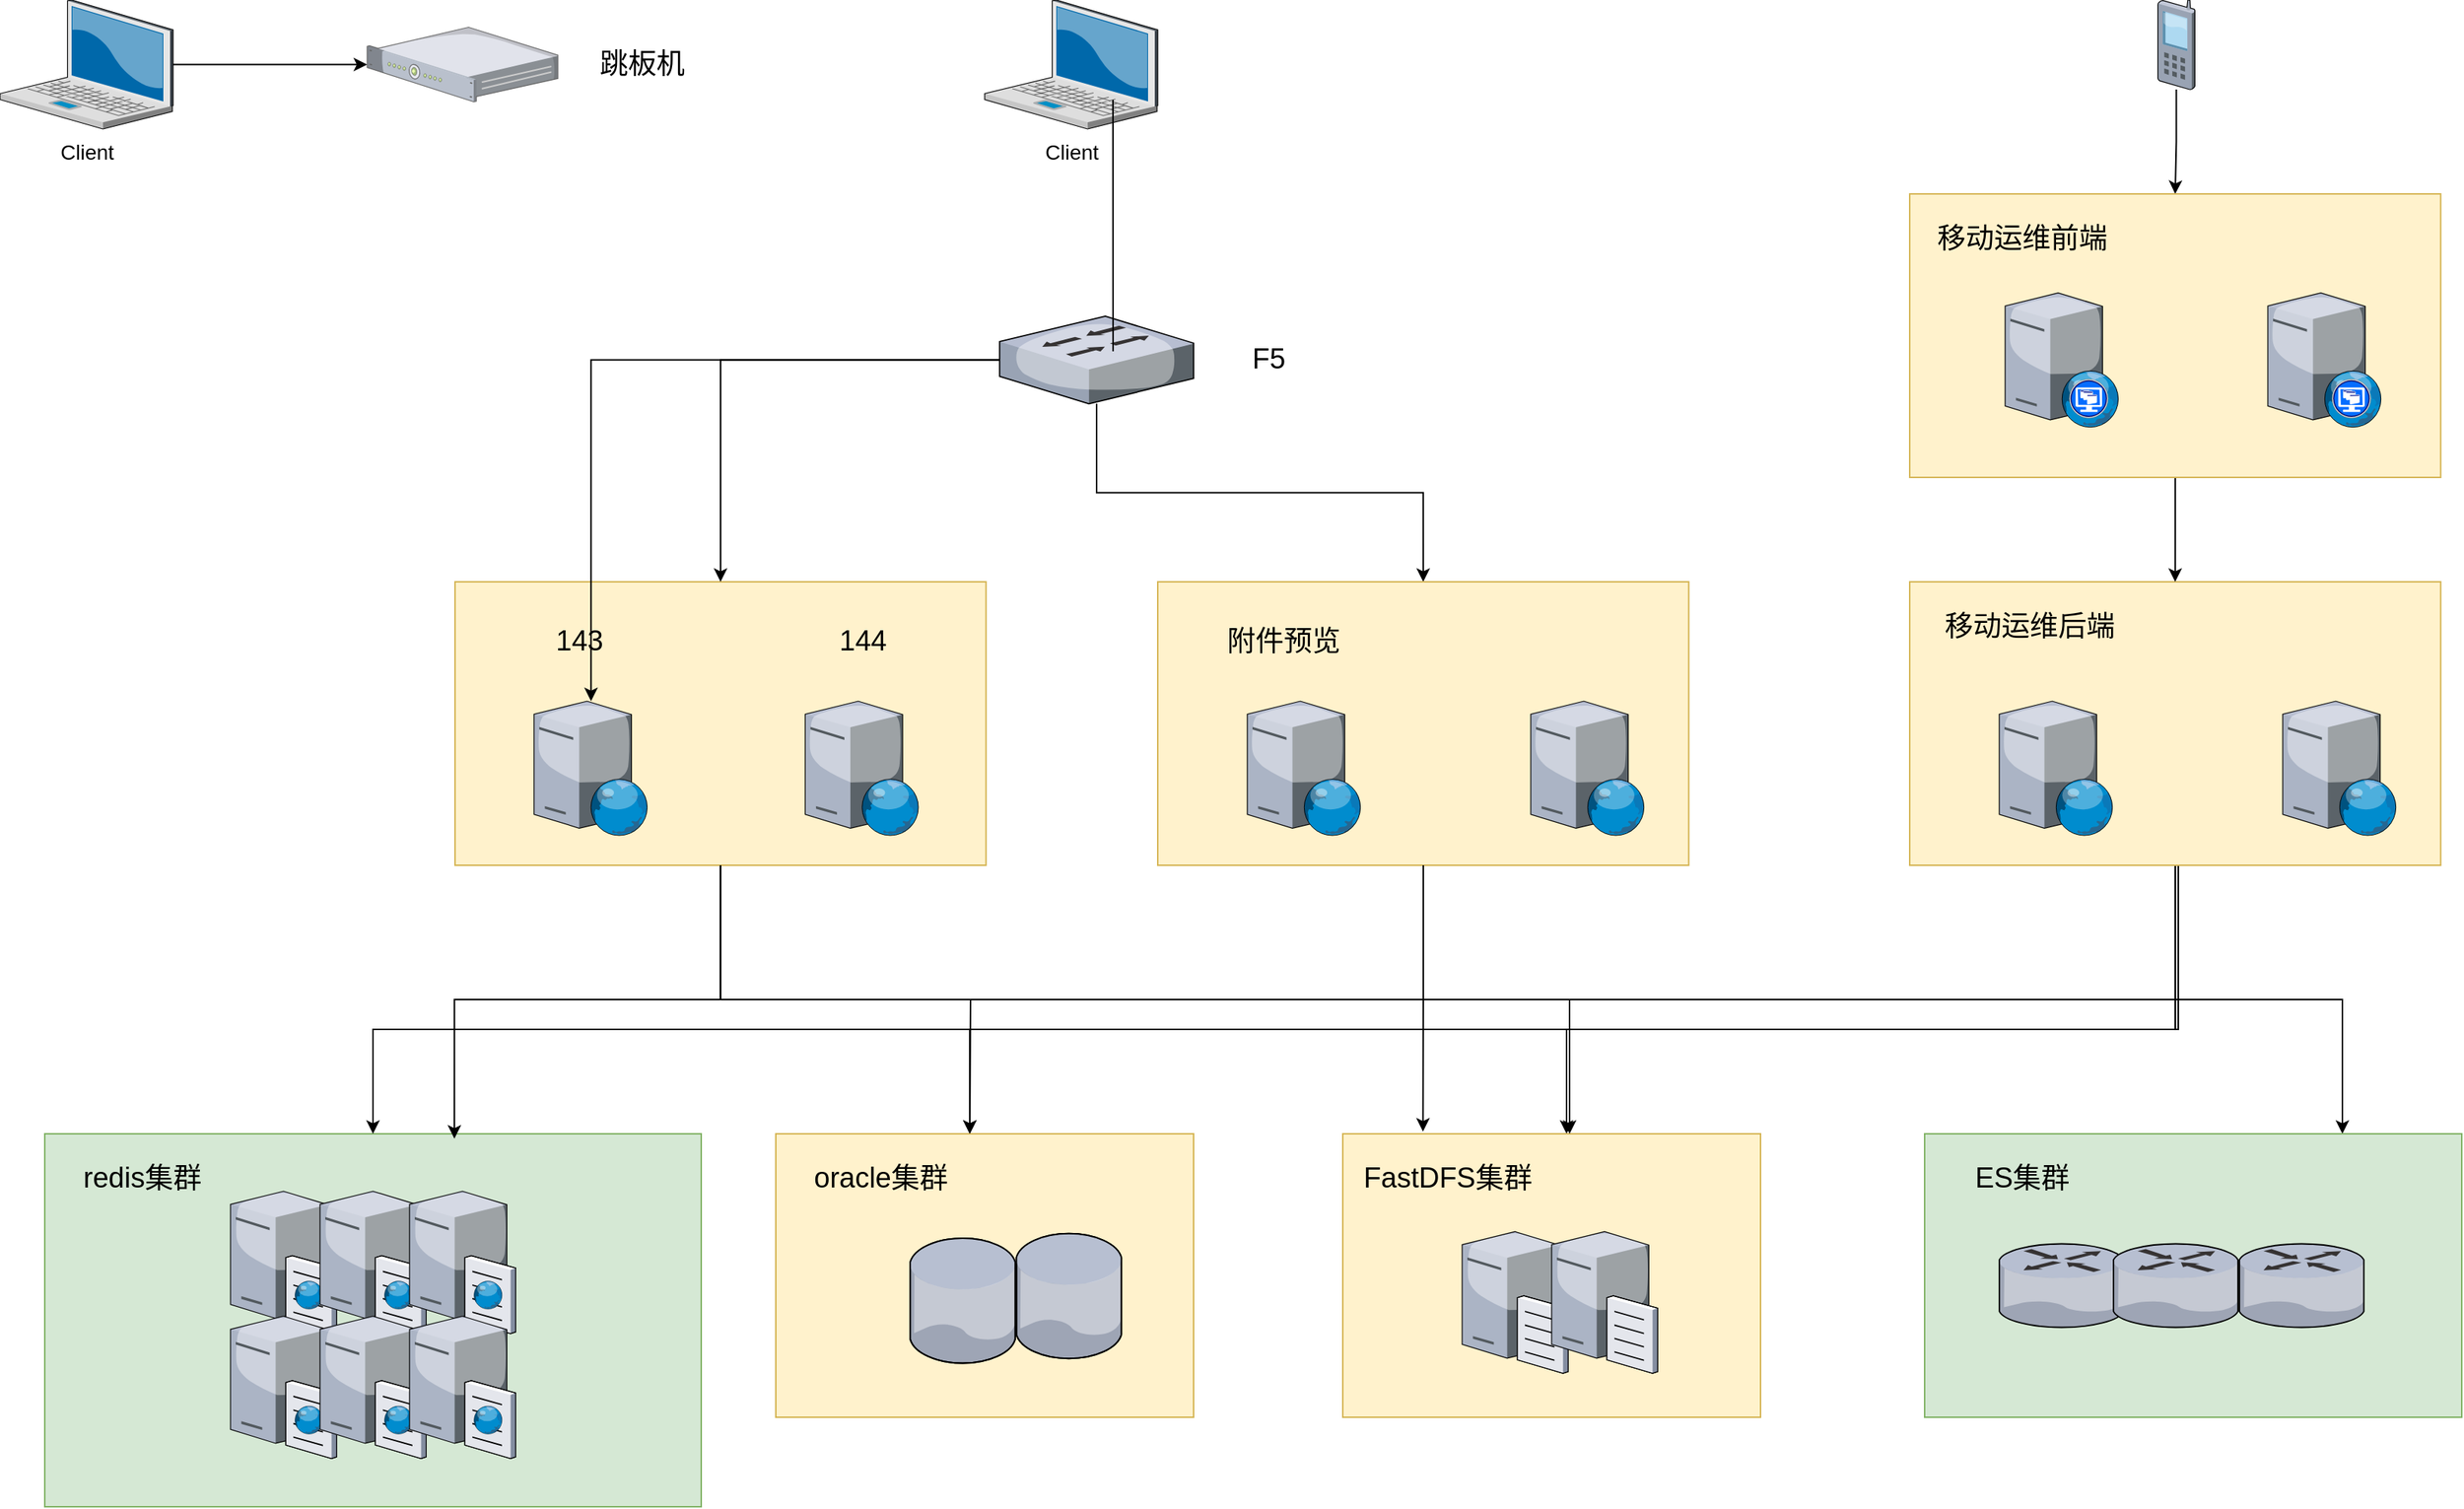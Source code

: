 <mxfile version="28.0.4">
  <diagram name="Page-1" id="e3a06f82-3646-2815-327d-82caf3d4e204">
    <mxGraphModel dx="2194" dy="1143" grid="1" gridSize="10" guides="1" tooltips="1" connect="1" arrows="1" fold="1" page="1" pageScale="1.5" pageWidth="1169" pageHeight="826" background="none" math="0" shadow="0">
      <root>
        <mxCell id="0" style=";html=1;" />
        <mxCell id="1" style=";html=1;" parent="0" />
        <mxCell id="DYjjqGvHHl9wesHmmYfs-91" style="edgeStyle=orthogonalEdgeStyle;rounded=0;orthogonalLoop=1;jettySize=auto;html=1;" edge="1" parent="1" source="DYjjqGvHHl9wesHmmYfs-54">
          <mxGeometry relative="1" as="geometry">
            <mxPoint x="710" y="800" as="targetPoint" />
          </mxGeometry>
        </mxCell>
        <mxCell id="DYjjqGvHHl9wesHmmYfs-94" style="edgeStyle=orthogonalEdgeStyle;rounded=0;orthogonalLoop=1;jettySize=auto;html=1;" edge="1" parent="1" source="DYjjqGvHHl9wesHmmYfs-54" target="DYjjqGvHHl9wesHmmYfs-47">
          <mxGeometry relative="1" as="geometry">
            <Array as="points">
              <mxPoint x="543" y="710" />
              <mxPoint x="1630" y="710" />
            </Array>
          </mxGeometry>
        </mxCell>
        <mxCell id="DYjjqGvHHl9wesHmmYfs-54" value="" style="rounded=0;whiteSpace=wrap;html=1;fillColor=#fff2cc;strokeColor=#d6b656;" vertex="1" parent="1">
          <mxGeometry x="365.0" y="430" width="355.87" height="190" as="geometry" />
        </mxCell>
        <mxCell id="DYjjqGvHHl9wesHmmYfs-42" value="" style="rounded=0;whiteSpace=wrap;html=1;fillColor=#fff2cc;strokeColor=#d6b656;" vertex="1" parent="1">
          <mxGeometry x="580" y="800" width="280" height="190" as="geometry" />
        </mxCell>
        <mxCell id="DYjjqGvHHl9wesHmmYfs-36" value="" style="rounded=0;whiteSpace=wrap;html=1;fillColor=#d5e8d4;strokeColor=#82b366;" vertex="1" parent="1">
          <mxGeometry x="90" y="800" width="440" height="250" as="geometry" />
        </mxCell>
        <mxCell id="6a7d8f32e03d9370-2" value="Client" style="verticalLabelPosition=bottom;aspect=fixed;html=1;verticalAlign=top;strokeColor=none;shape=mxgraph.citrix.laptop_2;fillColor=#66B2FF;gradientColor=#0066CC;fontSize=14;" parent="1" vertex="1">
          <mxGeometry x="720.0" y="40" width="116" height="86.5" as="geometry" />
        </mxCell>
        <mxCell id="DYjjqGvHHl9wesHmmYfs-96" style="edgeStyle=orthogonalEdgeStyle;rounded=0;orthogonalLoop=1;jettySize=auto;html=1;entryX=0.5;entryY=0;entryDx=0;entryDy=0;" edge="1" parent="1" source="6a7d8f32e03d9370-26" target="DYjjqGvHHl9wesHmmYfs-59">
          <mxGeometry relative="1" as="geometry" />
        </mxCell>
        <mxCell id="DYjjqGvHHl9wesHmmYfs-99" style="edgeStyle=orthogonalEdgeStyle;rounded=0;orthogonalLoop=1;jettySize=auto;html=1;" edge="1" parent="1" source="6a7d8f32e03d9370-26" target="DYjjqGvHHl9wesHmmYfs-4">
          <mxGeometry relative="1" as="geometry" />
        </mxCell>
        <mxCell id="DYjjqGvHHl9wesHmmYfs-100" style="edgeStyle=orthogonalEdgeStyle;rounded=0;orthogonalLoop=1;jettySize=auto;html=1;" edge="1" parent="1" source="6a7d8f32e03d9370-26" target="DYjjqGvHHl9wesHmmYfs-54">
          <mxGeometry relative="1" as="geometry" />
        </mxCell>
        <mxCell id="6a7d8f32e03d9370-26" value="" style="verticalLabelPosition=bottom;aspect=fixed;html=1;verticalAlign=top;strokeColor=none;shape=mxgraph.citrix.switch;fillColor=#66B2FF;gradientColor=#0066CC;fontSize=14;" parent="1" vertex="1">
          <mxGeometry x="730" y="252" width="130" height="58.64" as="geometry" />
        </mxCell>
        <mxCell id="DYjjqGvHHl9wesHmmYfs-2" value="" style="verticalLabelPosition=bottom;sketch=0;aspect=fixed;html=1;verticalAlign=top;strokeColor=none;align=center;outlineConnect=0;shape=mxgraph.citrix.database;" vertex="1" parent="1">
          <mxGeometry x="670" y="870" width="71.19" height="83.75" as="geometry" />
        </mxCell>
        <mxCell id="DYjjqGvHHl9wesHmmYfs-4" value="" style="verticalLabelPosition=bottom;sketch=0;aspect=fixed;html=1;verticalAlign=top;strokeColor=none;align=center;outlineConnect=0;shape=mxgraph.citrix.web_server;" vertex="1" parent="1">
          <mxGeometry x="417.94" y="510" width="76.5" height="90" as="geometry" />
        </mxCell>
        <mxCell id="DYjjqGvHHl9wesHmmYfs-8" value="" style="endArrow=none;html=1;rounded=0;exitX=0.741;exitY=0.775;exitDx=0;exitDy=0;exitPerimeter=0;entryX=0.585;entryY=0.4;entryDx=0;entryDy=0;entryPerimeter=0;" edge="1" parent="1" source="6a7d8f32e03d9370-2" target="6a7d8f32e03d9370-26">
          <mxGeometry width="50" height="50" relative="1" as="geometry">
            <mxPoint x="1080.0" y="245.189" as="sourcePoint" />
            <mxPoint x="1164" y="245" as="targetPoint" />
            <Array as="points">
              <mxPoint x="806" y="210" />
            </Array>
          </mxGeometry>
        </mxCell>
        <mxCell id="DYjjqGvHHl9wesHmmYfs-16" value="" style="verticalLabelPosition=bottom;sketch=0;aspect=fixed;html=1;verticalAlign=top;strokeColor=none;align=center;outlineConnect=0;shape=mxgraph.citrix.cache_server;" vertex="1" parent="1">
          <mxGeometry x="214.5" y="836.25" width="71" height="97.5" as="geometry" />
        </mxCell>
        <mxCell id="DYjjqGvHHl9wesHmmYfs-17" value="&lt;font style=&quot;font-size: 19px;&quot;&gt;redis集群&lt;/font&gt;" style="text;html=1;align=center;verticalAlign=middle;resizable=0;points=[];autosize=1;strokeColor=none;fillColor=none;" vertex="1" parent="1">
          <mxGeometry x="104.5" y="810" width="100" height="40" as="geometry" />
        </mxCell>
        <mxCell id="DYjjqGvHHl9wesHmmYfs-32" value="" style="verticalLabelPosition=bottom;sketch=0;aspect=fixed;html=1;verticalAlign=top;strokeColor=none;align=center;outlineConnect=0;shape=mxgraph.citrix.1u_2u_server;" vertex="1" parent="1">
          <mxGeometry x="306.07" y="58.25" width="127.87" height="50" as="geometry" />
        </mxCell>
        <mxCell id="DYjjqGvHHl9wesHmmYfs-37" value="" style="verticalLabelPosition=bottom;sketch=0;aspect=fixed;html=1;verticalAlign=top;strokeColor=none;align=center;outlineConnect=0;shape=mxgraph.citrix.cache_server;" vertex="1" parent="1">
          <mxGeometry x="274.5" y="836.25" width="71" height="97.5" as="geometry" />
        </mxCell>
        <mxCell id="DYjjqGvHHl9wesHmmYfs-38" value="" style="verticalLabelPosition=bottom;sketch=0;aspect=fixed;html=1;verticalAlign=top;strokeColor=none;align=center;outlineConnect=0;shape=mxgraph.citrix.cache_server;" vertex="1" parent="1">
          <mxGeometry x="334.5" y="836.25" width="71" height="97.5" as="geometry" />
        </mxCell>
        <mxCell id="DYjjqGvHHl9wesHmmYfs-39" value="" style="verticalLabelPosition=bottom;sketch=0;aspect=fixed;html=1;verticalAlign=top;strokeColor=none;align=center;outlineConnect=0;shape=mxgraph.citrix.cache_server;" vertex="1" parent="1">
          <mxGeometry x="214.5" y="920" width="71" height="97.5" as="geometry" />
        </mxCell>
        <mxCell id="DYjjqGvHHl9wesHmmYfs-40" value="" style="verticalLabelPosition=bottom;sketch=0;aspect=fixed;html=1;verticalAlign=top;strokeColor=none;align=center;outlineConnect=0;shape=mxgraph.citrix.cache_server;" vertex="1" parent="1">
          <mxGeometry x="274.5" y="920" width="71" height="97.5" as="geometry" />
        </mxCell>
        <mxCell id="DYjjqGvHHl9wesHmmYfs-41" value="" style="verticalLabelPosition=bottom;sketch=0;aspect=fixed;html=1;verticalAlign=top;strokeColor=none;align=center;outlineConnect=0;shape=mxgraph.citrix.cache_server;" vertex="1" parent="1">
          <mxGeometry x="334.5" y="920" width="71" height="97.5" as="geometry" />
        </mxCell>
        <mxCell id="DYjjqGvHHl9wesHmmYfs-43" value="&lt;font style=&quot;font-size: 19px;&quot;&gt;oracle集群&lt;/font&gt;" style="text;html=1;align=center;verticalAlign=middle;resizable=0;points=[];autosize=1;strokeColor=none;fillColor=none;" vertex="1" parent="1">
          <mxGeometry x="595" y="810" width="110" height="40" as="geometry" />
        </mxCell>
        <mxCell id="DYjjqGvHHl9wesHmmYfs-44" value="" style="verticalLabelPosition=bottom;sketch=0;aspect=fixed;html=1;verticalAlign=top;strokeColor=none;align=center;outlineConnect=0;shape=mxgraph.citrix.database;" vertex="1" parent="1">
          <mxGeometry x="741.19" y="866.88" width="71.19" height="83.75" as="geometry" />
        </mxCell>
        <mxCell id="DYjjqGvHHl9wesHmmYfs-45" value="&lt;font style=&quot;font-size: 19px;&quot;&gt;F5&lt;/font&gt;" style="text;html=1;align=center;verticalAlign=middle;resizable=0;points=[];autosize=1;strokeColor=none;fillColor=none;" vertex="1" parent="1">
          <mxGeometry x="885" y="261.32" width="50" height="40" as="geometry" />
        </mxCell>
        <mxCell id="DYjjqGvHHl9wesHmmYfs-46" value="&lt;span style=&quot;font-size: 19px;&quot;&gt;跳板机&lt;/span&gt;" style="text;html=1;align=center;verticalAlign=middle;resizable=0;points=[];autosize=1;strokeColor=none;fillColor=none;" vertex="1" parent="1">
          <mxGeometry x="450" y="63.25" width="80" height="40" as="geometry" />
        </mxCell>
        <mxCell id="DYjjqGvHHl9wesHmmYfs-47" value="" style="rounded=0;whiteSpace=wrap;html=1;fillColor=#d5e8d4;strokeColor=#82b366;" vertex="1" parent="1">
          <mxGeometry x="1350" y="800" width="360" height="190" as="geometry" />
        </mxCell>
        <mxCell id="DYjjqGvHHl9wesHmmYfs-49" value="&lt;font style=&quot;font-size: 19px;&quot;&gt;ES集群&lt;/font&gt;" style="text;html=1;align=center;verticalAlign=middle;resizable=0;points=[];autosize=1;strokeColor=none;fillColor=none;" vertex="1" parent="1">
          <mxGeometry x="1370" y="810" width="90" height="40" as="geometry" />
        </mxCell>
        <mxCell id="DYjjqGvHHl9wesHmmYfs-55" value="" style="verticalLabelPosition=bottom;sketch=0;aspect=fixed;html=1;verticalAlign=top;strokeColor=none;align=center;outlineConnect=0;shape=mxgraph.citrix.web_server;" vertex="1" parent="1">
          <mxGeometry x="599.69" y="510" width="76.5" height="90" as="geometry" />
        </mxCell>
        <mxCell id="DYjjqGvHHl9wesHmmYfs-56" value="&lt;font style=&quot;font-size: 19px;&quot;&gt;143&lt;/font&gt;" style="text;html=1;align=center;verticalAlign=middle;resizable=0;points=[];autosize=1;strokeColor=none;fillColor=none;" vertex="1" parent="1">
          <mxGeometry x="417.94" y="450" width="60" height="40" as="geometry" />
        </mxCell>
        <mxCell id="DYjjqGvHHl9wesHmmYfs-57" value="&lt;font style=&quot;font-size: 19px;&quot;&gt;144&lt;/font&gt;" style="text;html=1;align=center;verticalAlign=middle;resizable=0;points=[];autosize=1;strokeColor=none;fillColor=none;" vertex="1" parent="1">
          <mxGeometry x="607.94" y="450" width="60" height="40" as="geometry" />
        </mxCell>
        <mxCell id="DYjjqGvHHl9wesHmmYfs-98" style="edgeStyle=orthogonalEdgeStyle;rounded=0;orthogonalLoop=1;jettySize=auto;html=1;" edge="1" parent="1" source="DYjjqGvHHl9wesHmmYfs-58" target="DYjjqGvHHl9wesHmmYfs-32">
          <mxGeometry relative="1" as="geometry" />
        </mxCell>
        <mxCell id="DYjjqGvHHl9wesHmmYfs-58" value="Client" style="verticalLabelPosition=bottom;aspect=fixed;html=1;verticalAlign=top;strokeColor=none;shape=mxgraph.citrix.laptop_2;fillColor=#66B2FF;gradientColor=#0066CC;fontSize=14;" vertex="1" parent="1">
          <mxGeometry x="60.0" y="40" width="116" height="86.5" as="geometry" />
        </mxCell>
        <mxCell id="DYjjqGvHHl9wesHmmYfs-59" value="" style="rounded=0;whiteSpace=wrap;html=1;fillColor=#fff2cc;strokeColor=#d6b656;" vertex="1" parent="1">
          <mxGeometry x="836" y="430" width="355.87" height="190" as="geometry" />
        </mxCell>
        <mxCell id="DYjjqGvHHl9wesHmmYfs-60" value="" style="verticalLabelPosition=bottom;sketch=0;aspect=fixed;html=1;verticalAlign=top;strokeColor=none;align=center;outlineConnect=0;shape=mxgraph.citrix.web_server;" vertex="1" parent="1">
          <mxGeometry x="896" y="510" width="76.5" height="90" as="geometry" />
        </mxCell>
        <mxCell id="DYjjqGvHHl9wesHmmYfs-61" value="" style="verticalLabelPosition=bottom;sketch=0;aspect=fixed;html=1;verticalAlign=top;strokeColor=none;align=center;outlineConnect=0;shape=mxgraph.citrix.web_server;" vertex="1" parent="1">
          <mxGeometry x="1086" y="510" width="76.5" height="90" as="geometry" />
        </mxCell>
        <mxCell id="DYjjqGvHHl9wesHmmYfs-82" style="edgeStyle=orthogonalEdgeStyle;rounded=0;orthogonalLoop=1;jettySize=auto;html=1;entryX=0.5;entryY=0;entryDx=0;entryDy=0;" edge="1" parent="1" source="DYjjqGvHHl9wesHmmYfs-62" target="DYjjqGvHHl9wesHmmYfs-75">
          <mxGeometry relative="1" as="geometry" />
        </mxCell>
        <mxCell id="DYjjqGvHHl9wesHmmYfs-62" value="" style="verticalLabelPosition=bottom;sketch=0;aspect=fixed;html=1;verticalAlign=top;strokeColor=none;align=center;outlineConnect=0;shape=mxgraph.citrix.cell_phone;" vertex="1" parent="1">
          <mxGeometry x="1506.19" y="40" width="25" height="60" as="geometry" />
        </mxCell>
        <mxCell id="DYjjqGvHHl9wesHmmYfs-84" style="edgeStyle=orthogonalEdgeStyle;rounded=0;orthogonalLoop=1;jettySize=auto;html=1;entryX=0.5;entryY=0;entryDx=0;entryDy=0;exitX=0.534;exitY=1;exitDx=0;exitDy=0;exitPerimeter=0;" edge="1" parent="1">
          <mxGeometry relative="1" as="geometry">
            <mxPoint x="1520.035" y="620" as="sourcePoint" />
            <mxPoint x="710" y="800" as="targetPoint" />
            <Array as="points">
              <mxPoint x="1520" y="730" />
              <mxPoint x="710" y="730" />
            </Array>
          </mxGeometry>
        </mxCell>
        <mxCell id="DYjjqGvHHl9wesHmmYfs-87" style="edgeStyle=orthogonalEdgeStyle;rounded=0;orthogonalLoop=1;jettySize=auto;html=1;" edge="1" parent="1" source="DYjjqGvHHl9wesHmmYfs-63" target="DYjjqGvHHl9wesHmmYfs-66">
          <mxGeometry relative="1" as="geometry">
            <Array as="points">
              <mxPoint x="1518" y="730" />
              <mxPoint x="1110" y="730" />
            </Array>
          </mxGeometry>
        </mxCell>
        <mxCell id="DYjjqGvHHl9wesHmmYfs-89" style="edgeStyle=orthogonalEdgeStyle;rounded=0;orthogonalLoop=1;jettySize=auto;html=1;entryX=0.5;entryY=0;entryDx=0;entryDy=0;" edge="1" parent="1" source="DYjjqGvHHl9wesHmmYfs-63" target="DYjjqGvHHl9wesHmmYfs-36">
          <mxGeometry relative="1" as="geometry">
            <Array as="points">
              <mxPoint x="1518" y="730" />
              <mxPoint x="310" y="730" />
            </Array>
          </mxGeometry>
        </mxCell>
        <mxCell id="DYjjqGvHHl9wesHmmYfs-63" value="" style="rounded=0;whiteSpace=wrap;html=1;fillColor=#fff2cc;strokeColor=#d6b656;" vertex="1" parent="1">
          <mxGeometry x="1340" y="430" width="355.87" height="190" as="geometry" />
        </mxCell>
        <mxCell id="DYjjqGvHHl9wesHmmYfs-64" value="" style="verticalLabelPosition=bottom;sketch=0;aspect=fixed;html=1;verticalAlign=top;strokeColor=none;align=center;outlineConnect=0;shape=mxgraph.citrix.web_server;" vertex="1" parent="1">
          <mxGeometry x="1400" y="510" width="76.5" height="90" as="geometry" />
        </mxCell>
        <mxCell id="DYjjqGvHHl9wesHmmYfs-65" value="" style="verticalLabelPosition=bottom;sketch=0;aspect=fixed;html=1;verticalAlign=top;strokeColor=none;align=center;outlineConnect=0;shape=mxgraph.citrix.web_server;" vertex="1" parent="1">
          <mxGeometry x="1590" y="510" width="76.5" height="90" as="geometry" />
        </mxCell>
        <mxCell id="DYjjqGvHHl9wesHmmYfs-66" value="" style="rounded=0;whiteSpace=wrap;html=1;fillColor=#fff2cc;strokeColor=#d6b656;" vertex="1" parent="1">
          <mxGeometry x="960" y="800" width="280" height="190" as="geometry" />
        </mxCell>
        <mxCell id="DYjjqGvHHl9wesHmmYfs-68" value="&lt;font style=&quot;font-size: 19px;&quot;&gt;FastDFS集群&lt;/font&gt;" style="text;html=1;align=center;verticalAlign=middle;resizable=0;points=[];autosize=1;strokeColor=none;fillColor=none;" vertex="1" parent="1">
          <mxGeometry x="960" y="810" width="140" height="40" as="geometry" />
        </mxCell>
        <mxCell id="DYjjqGvHHl9wesHmmYfs-70" value="" style="verticalLabelPosition=bottom;sketch=0;aspect=fixed;html=1;verticalAlign=top;strokeColor=none;align=center;outlineConnect=0;shape=mxgraph.citrix.file_server;" vertex="1" parent="1">
          <mxGeometry x="1040" y="863.37" width="71" height="97" as="geometry" />
        </mxCell>
        <mxCell id="DYjjqGvHHl9wesHmmYfs-71" value="" style="verticalLabelPosition=bottom;sketch=0;aspect=fixed;html=1;verticalAlign=top;strokeColor=none;align=center;outlineConnect=0;shape=mxgraph.citrix.file_server;" vertex="1" parent="1">
          <mxGeometry x="1100" y="863.37" width="71" height="97" as="geometry" />
        </mxCell>
        <mxCell id="DYjjqGvHHl9wesHmmYfs-72" value="" style="verticalLabelPosition=bottom;sketch=0;aspect=fixed;html=1;verticalAlign=top;strokeColor=none;align=center;outlineConnect=0;shape=mxgraph.citrix.router;" vertex="1" parent="1">
          <mxGeometry x="1400" y="873.75" width="84.38" height="56" as="geometry" />
        </mxCell>
        <mxCell id="DYjjqGvHHl9wesHmmYfs-73" value="" style="verticalLabelPosition=bottom;sketch=0;aspect=fixed;html=1;verticalAlign=top;strokeColor=none;align=center;outlineConnect=0;shape=mxgraph.citrix.router;" vertex="1" parent="1">
          <mxGeometry x="1476.5" y="873.75" width="84.38" height="56" as="geometry" />
        </mxCell>
        <mxCell id="DYjjqGvHHl9wesHmmYfs-74" value="" style="verticalLabelPosition=bottom;sketch=0;aspect=fixed;html=1;verticalAlign=top;strokeColor=none;align=center;outlineConnect=0;shape=mxgraph.citrix.router;" vertex="1" parent="1">
          <mxGeometry x="1560.88" y="873.75" width="84.38" height="56" as="geometry" />
        </mxCell>
        <mxCell id="DYjjqGvHHl9wesHmmYfs-83" style="edgeStyle=orthogonalEdgeStyle;rounded=0;orthogonalLoop=1;jettySize=auto;html=1;entryX=0.5;entryY=0;entryDx=0;entryDy=0;" edge="1" parent="1" source="DYjjqGvHHl9wesHmmYfs-75" target="DYjjqGvHHl9wesHmmYfs-63">
          <mxGeometry relative="1" as="geometry" />
        </mxCell>
        <mxCell id="DYjjqGvHHl9wesHmmYfs-75" value="" style="rounded=0;whiteSpace=wrap;html=1;fillColor=#fff2cc;strokeColor=#d6b656;" vertex="1" parent="1">
          <mxGeometry x="1340" y="170" width="355.87" height="190" as="geometry" />
        </mxCell>
        <mxCell id="DYjjqGvHHl9wesHmmYfs-78" value="" style="verticalLabelPosition=bottom;sketch=0;aspect=fixed;html=1;verticalAlign=top;strokeColor=none;align=center;outlineConnect=0;shape=mxgraph.citrix.desktop_web;" vertex="1" parent="1">
          <mxGeometry x="1403.94" y="236.32" width="76.5" height="90" as="geometry" />
        </mxCell>
        <mxCell id="DYjjqGvHHl9wesHmmYfs-79" value="" style="verticalLabelPosition=bottom;sketch=0;aspect=fixed;html=1;verticalAlign=top;strokeColor=none;align=center;outlineConnect=0;shape=mxgraph.citrix.desktop_web;" vertex="1" parent="1">
          <mxGeometry x="1580" y="236.32" width="76.5" height="90" as="geometry" />
        </mxCell>
        <mxCell id="DYjjqGvHHl9wesHmmYfs-80" value="&lt;span style=&quot;font-size: 19px;&quot;&gt;移动运维前端&lt;/span&gt;" style="text;html=1;align=center;verticalAlign=middle;resizable=0;points=[];autosize=1;strokeColor=none;fillColor=none;" vertex="1" parent="1">
          <mxGeometry x="1345" y="180" width="140" height="40" as="geometry" />
        </mxCell>
        <mxCell id="DYjjqGvHHl9wesHmmYfs-81" value="&lt;span style=&quot;font-size: 19px;&quot;&gt;移动运维后端&lt;/span&gt;" style="text;html=1;align=center;verticalAlign=middle;resizable=0;points=[];autosize=1;strokeColor=none;fillColor=none;" vertex="1" parent="1">
          <mxGeometry x="1350" y="440" width="140" height="40" as="geometry" />
        </mxCell>
        <mxCell id="DYjjqGvHHl9wesHmmYfs-88" value="&lt;span style=&quot;font-size: 19px;&quot;&gt;附件预览&lt;/span&gt;" style="text;html=1;align=center;verticalAlign=middle;resizable=0;points=[];autosize=1;strokeColor=none;fillColor=none;" vertex="1" parent="1">
          <mxGeometry x="870" y="450" width="100" height="40" as="geometry" />
        </mxCell>
        <mxCell id="DYjjqGvHHl9wesHmmYfs-90" style="edgeStyle=orthogonalEdgeStyle;rounded=0;orthogonalLoop=1;jettySize=auto;html=1;entryX=0.624;entryY=0.013;entryDx=0;entryDy=0;entryPerimeter=0;" edge="1" parent="1" source="DYjjqGvHHl9wesHmmYfs-54" target="DYjjqGvHHl9wesHmmYfs-36">
          <mxGeometry relative="1" as="geometry">
            <Array as="points">
              <mxPoint x="543" y="710" />
              <mxPoint x="365" y="710" />
            </Array>
          </mxGeometry>
        </mxCell>
        <mxCell id="DYjjqGvHHl9wesHmmYfs-92" style="edgeStyle=orthogonalEdgeStyle;rounded=0;orthogonalLoop=1;jettySize=auto;html=1;entryX=0.543;entryY=0;entryDx=0;entryDy=0;entryPerimeter=0;exitX=0.5;exitY=1;exitDx=0;exitDy=0;" edge="1" parent="1" source="DYjjqGvHHl9wesHmmYfs-54" target="DYjjqGvHHl9wesHmmYfs-66">
          <mxGeometry relative="1" as="geometry">
            <mxPoint x="660" y="640" as="sourcePoint" />
          </mxGeometry>
        </mxCell>
        <mxCell id="DYjjqGvHHl9wesHmmYfs-95" style="edgeStyle=orthogonalEdgeStyle;rounded=0;orthogonalLoop=1;jettySize=auto;html=1;entryX=0.192;entryY=-0.008;entryDx=0;entryDy=0;entryPerimeter=0;" edge="1" parent="1" source="DYjjqGvHHl9wesHmmYfs-59" target="DYjjqGvHHl9wesHmmYfs-66">
          <mxGeometry relative="1" as="geometry" />
        </mxCell>
      </root>
    </mxGraphModel>
  </diagram>
</mxfile>

